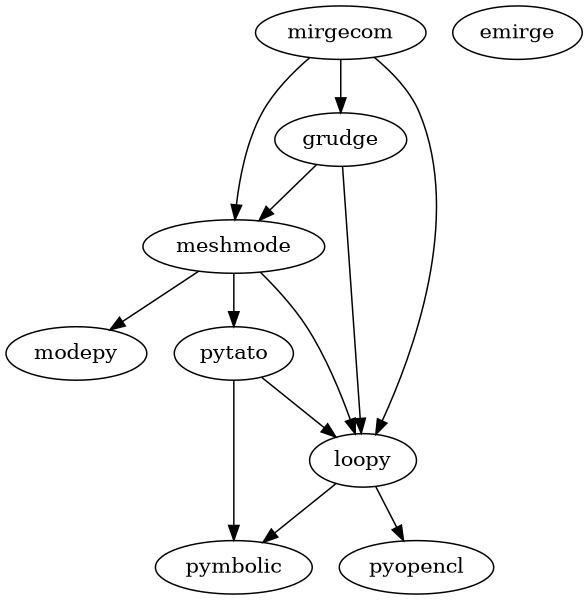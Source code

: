 digraph deps {
    size=4;
    mirgecom -> meshmode;
    grudge -> meshmode;
    mirgecom -> grudge;

    mirgecom -> loopy;
    grudge -> loopy;
    meshmode -> loopy;

    meshmode -> pytato;
    pytato -> loopy;
    loopy -> pyopencl;

    meshmode -> modepy;

    pytato -> pymbolic;
    loopy -> pymbolic;
    
    emirge;
}
